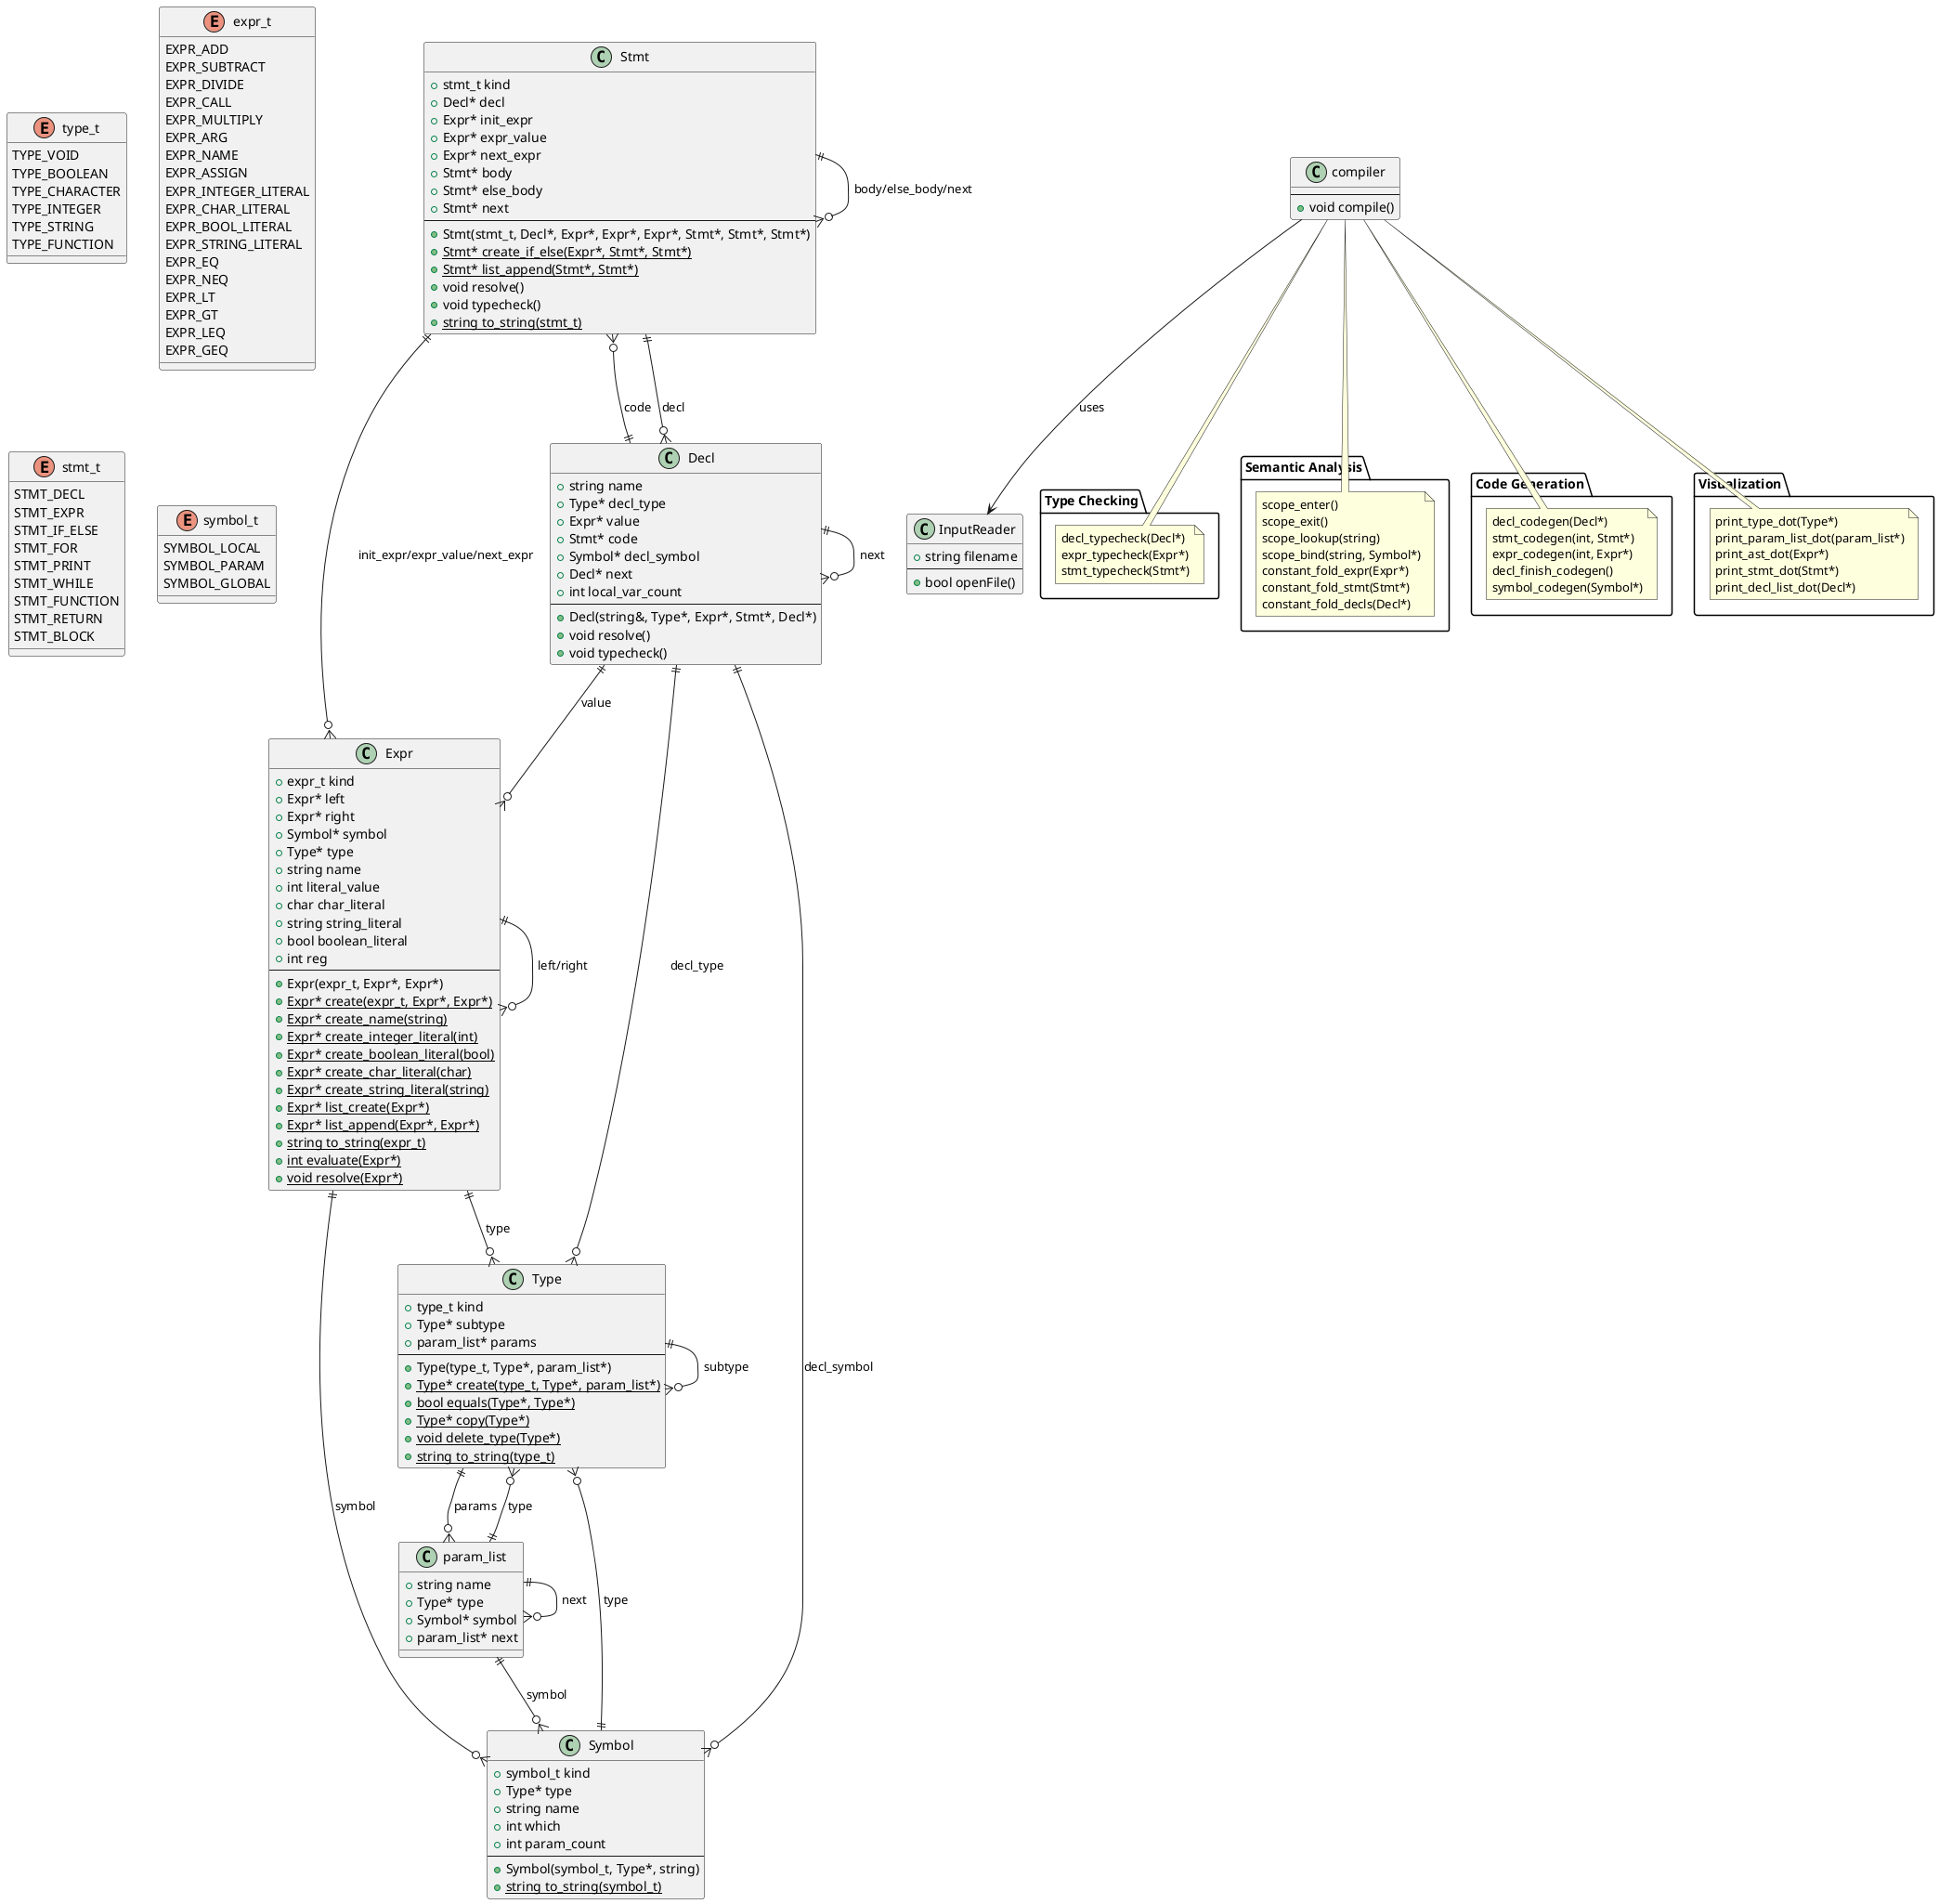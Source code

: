 @startuml Custom Compiler Architecture

!define RECTANGLE class

' AST Classes
RECTANGLE Type {
    + type_t kind
    + Type* subtype
    + param_list* params
    --
    + Type(type_t, Type*, param_list*)
    + {static} Type* create(type_t, Type*, param_list*)
    + {static} bool equals(Type*, Type*)
    + {static} Type* copy(Type*)
    + {static} void delete_type(Type*)
    + {static} string to_string(type_t)
}

RECTANGLE Expr {
    + expr_t kind
    + Expr* left
    + Expr* right
    + Symbol* symbol
    + Type* type
    + string name
    + int literal_value
    + char char_literal
    + string string_literal
    + bool boolean_literal
    + int reg
    --
    + Expr(expr_t, Expr*, Expr*)
    + {static} Expr* create(expr_t, Expr*, Expr*)
    + {static} Expr* create_name(string)
    + {static} Expr* create_integer_literal(int)
    + {static} Expr* create_boolean_literal(bool)
    + {static} Expr* create_char_literal(char)
    + {static} Expr* create_string_literal(string)
    + {static} Expr* list_create(Expr*)
    + {static} Expr* list_append(Expr*, Expr*)
    + {static} string to_string(expr_t)
    + {static} int evaluate(Expr*)
    + {static} void resolve(Expr*)
}

RECTANGLE Stmt {
    + stmt_t kind
    + Decl* decl
    + Expr* init_expr
    + Expr* expr_value
    + Expr* next_expr
    + Stmt* body
    + Stmt* else_body
    + Stmt* next
    --
    + Stmt(stmt_t, Decl*, Expr*, Expr*, Expr*, Stmt*, Stmt*, Stmt*)
    + {static} Stmt* create_if_else(Expr*, Stmt*, Stmt*)
    + {static} Stmt* list_append(Stmt*, Stmt*)
    + void resolve()
    + void typecheck()
    + {static} string to_string(stmt_t)
}

RECTANGLE Decl {
    + string name
    + Type* decl_type
    + Expr* value
    + Stmt* code
    + Symbol* decl_symbol
    + Decl* next
    + int local_var_count
    --
    + Decl(string&, Type*, Expr*, Stmt*, Decl*)
    + void resolve()
    + void typecheck()
}

RECTANGLE Symbol {
    + symbol_t kind
    + Type* type
    + string name
    + int which
    + int param_count
    --
    + Symbol(symbol_t, Type*, string)
    + {static} string to_string(symbol_t)
}

RECTANGLE param_list {
    + string name
    + Type* type
    + Symbol* symbol
    + param_list* next
}

' Main Components
RECTANGLE compiler {
    --
    + void compile()
}

RECTANGLE InputReader {
    + string filename
    --
    + bool openFile()
}

' Enums
enum type_t {
    TYPE_VOID
    TYPE_BOOLEAN
    TYPE_CHARACTER
    TYPE_INTEGER
    TYPE_STRING
    TYPE_FUNCTION
}

enum expr_t {
    EXPR_ADD
    EXPR_SUBTRACT
    EXPR_DIVIDE
    EXPR_CALL
    EXPR_MULTIPLY
    EXPR_ARG
    EXPR_NAME
    EXPR_ASSIGN
    EXPR_INTEGER_LITERAL
    EXPR_CHAR_LITERAL
    EXPR_BOOL_LITERAL
    EXPR_STRING_LITERAL
    EXPR_EQ
    EXPR_NEQ
    EXPR_LT
    EXPR_GT
    EXPR_LEQ
    EXPR_GEQ
}

enum stmt_t {
    STMT_DECL
    STMT_EXPR
    STMT_IF_ELSE
    STMT_FOR
    STMT_PRINT
    STMT_WHILE
    STMT_FUNCTION
    STMT_RETURN
    STMT_BLOCK
}

enum symbol_t {
    SYMBOL_LOCAL
    SYMBOL_PARAM
    SYMBOL_GLOBAL
}

' Relationships
Expr ||--o{ Expr : "left/right"
Expr ||--o{ Type : "type"
Expr ||--o{ Symbol : "symbol"

Stmt ||--o{ Stmt : "body/else_body/next"
Stmt ||--o{ Decl : "decl"
Stmt ||--o{ Expr : "init_expr/expr_value/next_expr"

Decl ||--o{ Decl : "next"
Decl ||--o{ Type : "decl_type"
Decl ||--o{ Expr : "value"
Decl ||--o{ Stmt : "code"
Decl ||--o{ Symbol : "decl_symbol"

Symbol ||--o{ Type : "type"

Type ||--o{ Type : "subtype"
Type ||--o{ param_list : "params"

param_list ||--o{ param_list : "next"
param_list ||--o{ Type : "type"
param_list ||--o{ Symbol : "symbol"

' Function groups
package "Type Checking" {
    note as N1
        decl_typecheck(Decl*)
        expr_typecheck(Expr*)
        stmt_typecheck(Stmt*)
    end note
}

package "Semantic Analysis" {
    note as N2
        scope_enter()
        scope_exit()
        scope_lookup(string)
        scope_bind(string, Symbol*)
        constant_fold_expr(Expr*)
        constant_fold_stmt(Stmt*)
        constant_fold_decls(Decl*)
    end note
}

package "Code Generation" {
    note as N3
        decl_codegen(Decl*)
        stmt_codegen(int, Stmt*)
        expr_codegen(int, Expr*)
        decl_finish_codegen()
        symbol_codegen(Symbol*)
    end note
}

package "Visualization" {
    note as N4
        print_type_dot(Type*)
        print_param_list_dot(param_list*)
        print_ast_dot(Expr*)
        print_stmt_dot(Stmt*)
        print_decl_list_dot(Decl*)
    end note
}

' Main flow
compiler --> InputReader : uses
compiler --> N1 : type checking
compiler --> N2 : semantic analysis
compiler --> N3 : code generation
compiler --> N4 : visualization

@enduml 